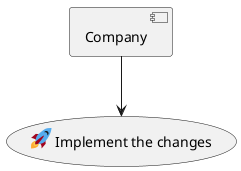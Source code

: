 {
  "sha1": "1l6zqem2cgx46whjsgo4u1wp6629ddl",
  "insertion": {
    "when": "2024-05-30T20:48:19.726Z",
    "url": "https://github.com/plantuml/plantuml-server/issues/231",
    "user": "plantuml@gmail.com"
  }
}
@startuml
usecase "<:rocket:> Implement the changes" as Implement
[Company] --> Implement
@enduml
